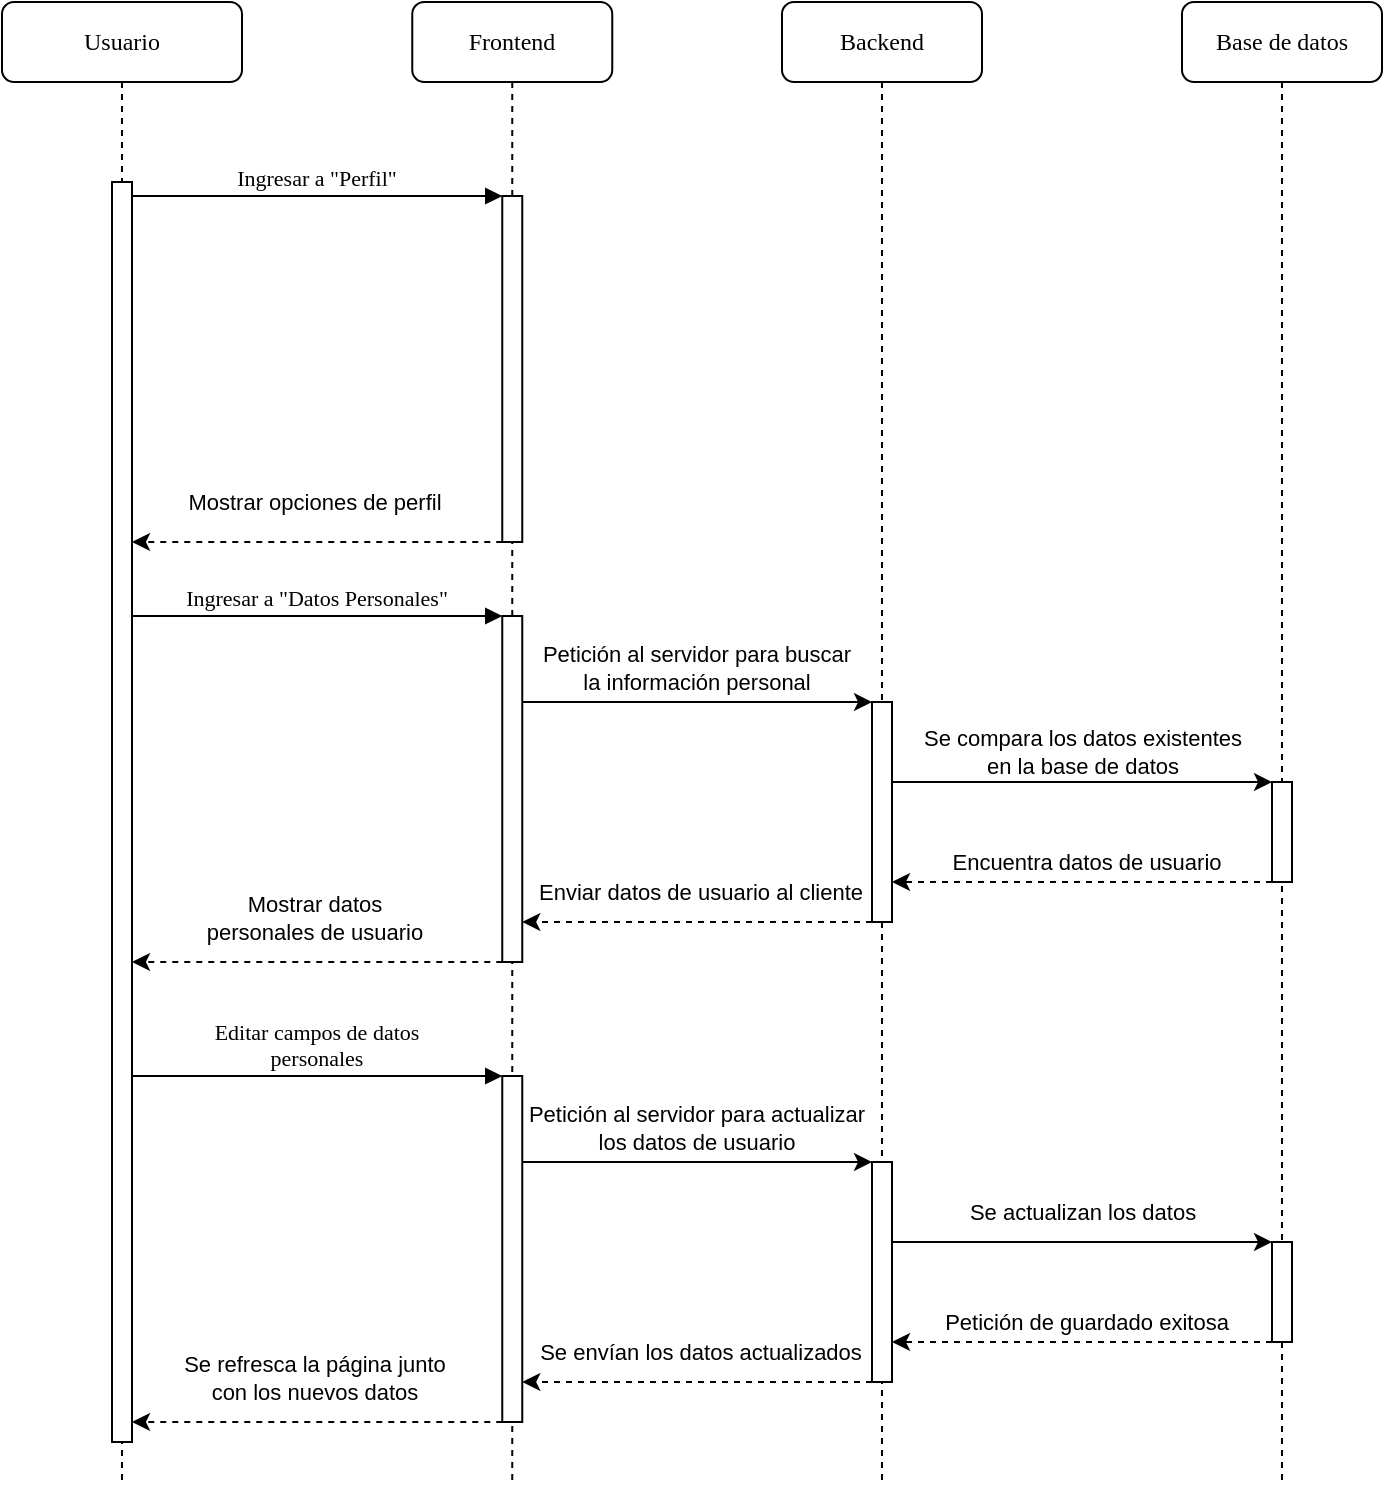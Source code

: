 <mxfile version="21.6.6" type="device">
  <diagram id="SQzT1PZ-4JYBl5l8QcrB" name="Page-3">
    <mxGraphModel dx="1266" dy="-354" grid="1" gridSize="10" guides="1" tooltips="1" connect="1" arrows="1" fold="1" page="1" pageScale="1" pageWidth="850" pageHeight="1100" math="0" shadow="0">
      <root>
        <mxCell id="0" />
        <mxCell id="1" parent="0" />
        <mxCell id="4dmCjVElnuUW6X6LacNj-1" value="Backend" style="shape=umlLifeline;perimeter=lifelinePerimeter;whiteSpace=wrap;html=1;container=0;collapsible=0;recursiveResize=0;outlineConnect=0;rounded=1;shadow=0;comic=0;labelBackgroundColor=none;strokeWidth=1;fontFamily=Verdana;fontSize=12;align=center;" parent="1" vertex="1">
          <mxGeometry x="870" y="1300" width="100" height="740" as="geometry" />
        </mxCell>
        <mxCell id="4dmCjVElnuUW6X6LacNj-2" value="Base de datos" style="shape=umlLifeline;perimeter=lifelinePerimeter;whiteSpace=wrap;html=1;container=0;collapsible=0;recursiveResize=0;outlineConnect=0;rounded=1;shadow=0;comic=0;labelBackgroundColor=none;strokeWidth=1;fontFamily=Verdana;fontSize=12;align=center;" parent="1" vertex="1">
          <mxGeometry x="1070" y="1300" width="100" height="740" as="geometry" />
        </mxCell>
        <mxCell id="4dmCjVElnuUW6X6LacNj-3" value="Usuario" style="shape=umlLifeline;perimeter=lifelinePerimeter;whiteSpace=wrap;html=1;container=0;collapsible=0;recursiveResize=0;outlineConnect=0;rounded=1;shadow=0;comic=0;labelBackgroundColor=none;strokeWidth=1;fontFamily=Verdana;fontSize=12;align=center;" parent="1" vertex="1">
          <mxGeometry x="480" y="1300" width="120" height="740" as="geometry" />
        </mxCell>
        <mxCell id="4dmCjVElnuUW6X6LacNj-4" value="Frontend" style="shape=umlLifeline;perimeter=lifelinePerimeter;whiteSpace=wrap;html=1;container=0;collapsible=0;recursiveResize=0;outlineConnect=0;rounded=1;shadow=0;comic=0;labelBackgroundColor=none;strokeWidth=1;fontFamily=Verdana;fontSize=12;align=center;" parent="1" vertex="1">
          <mxGeometry x="685.13" y="1300" width="100" height="740" as="geometry" />
        </mxCell>
        <mxCell id="4dmCjVElnuUW6X6LacNj-6" value="Ingresar a &quot;Perfil&quot;" style="html=1;verticalAlign=bottom;endArrow=block;entryX=0;entryY=0;labelBackgroundColor=none;fontFamily=Verdana;fontSize=11;edgeStyle=elbowEdgeStyle;elbow=vertical;" parent="1" target="4dmCjVElnuUW6X6LacNj-9" edge="1">
          <mxGeometry x="-0.006" relative="1" as="geometry">
            <mxPoint x="545" y="1397" as="sourcePoint" />
            <mxPoint as="offset" />
          </mxGeometry>
        </mxCell>
        <mxCell id="4dmCjVElnuUW6X6LacNj-7" style="edgeStyle=orthogonalEdgeStyle;rounded=0;orthogonalLoop=1;jettySize=auto;html=1;dashed=1;" parent="1" source="4dmCjVElnuUW6X6LacNj-9" target="4dmCjVElnuUW6X6LacNj-5" edge="1">
          <mxGeometry relative="1" as="geometry">
            <Array as="points">
              <mxPoint x="650" y="1570" />
              <mxPoint x="650" y="1570" />
            </Array>
          </mxGeometry>
        </mxCell>
        <mxCell id="4dmCjVElnuUW6X6LacNj-8" value="Mostrar opciones de perfil" style="edgeLabel;html=1;align=center;verticalAlign=middle;resizable=0;points=[];" parent="4dmCjVElnuUW6X6LacNj-7" vertex="1" connectable="0">
          <mxGeometry x="0.226" y="3" relative="1" as="geometry">
            <mxPoint x="19" y="-23" as="offset" />
          </mxGeometry>
        </mxCell>
        <mxCell id="4dmCjVElnuUW6X6LacNj-9" value="" style="html=1;points=[];perimeter=orthogonalPerimeter;rounded=0;shadow=0;comic=0;labelBackgroundColor=none;strokeWidth=1;fontFamily=Verdana;fontSize=12;align=center;" parent="1" vertex="1">
          <mxGeometry x="730.13" y="1397" width="10" height="173" as="geometry" />
        </mxCell>
        <mxCell id="4dmCjVElnuUW6X6LacNj-10" value="" style="html=1;points=[];perimeter=orthogonalPerimeter;rounded=0;shadow=0;comic=0;labelBackgroundColor=none;strokeWidth=1;fontFamily=Verdana;fontSize=12;align=center;" parent="1" vertex="1">
          <mxGeometry x="535" y="1600" width="10" height="180" as="geometry" />
        </mxCell>
        <mxCell id="4dmCjVElnuUW6X6LacNj-11" style="edgeStyle=orthogonalEdgeStyle;rounded=0;orthogonalLoop=1;jettySize=auto;html=1;" parent="1" source="4dmCjVElnuUW6X6LacNj-15" target="4dmCjVElnuUW6X6LacNj-18" edge="1">
          <mxGeometry relative="1" as="geometry">
            <Array as="points">
              <mxPoint x="1020" y="1690" />
              <mxPoint x="1020" y="1690" />
            </Array>
          </mxGeometry>
        </mxCell>
        <mxCell id="4dmCjVElnuUW6X6LacNj-12" value="Se compara los datos existentes&lt;br&gt;en la base de datos" style="edgeLabel;html=1;align=center;verticalAlign=middle;resizable=0;points=[];" parent="4dmCjVElnuUW6X6LacNj-11" vertex="1" connectable="0">
          <mxGeometry x="-0.063" relative="1" as="geometry">
            <mxPoint x="6" y="-15" as="offset" />
          </mxGeometry>
        </mxCell>
        <mxCell id="4dmCjVElnuUW6X6LacNj-13" style="edgeStyle=orthogonalEdgeStyle;rounded=0;orthogonalLoop=1;jettySize=auto;html=1;dashed=1;" parent="1" source="4dmCjVElnuUW6X6LacNj-15" target="4dmCjVElnuUW6X6LacNj-24" edge="1">
          <mxGeometry relative="1" as="geometry">
            <Array as="points">
              <mxPoint x="860" y="1760" />
              <mxPoint x="860" y="1760" />
            </Array>
          </mxGeometry>
        </mxCell>
        <mxCell id="4dmCjVElnuUW6X6LacNj-14" value="Enviar datos de usuario al cliente" style="edgeLabel;html=1;align=center;verticalAlign=middle;resizable=0;points=[];" parent="4dmCjVElnuUW6X6LacNj-13" vertex="1" connectable="0">
          <mxGeometry x="-0.018" y="1" relative="1" as="geometry">
            <mxPoint y="-16" as="offset" />
          </mxGeometry>
        </mxCell>
        <mxCell id="4dmCjVElnuUW6X6LacNj-15" value="" style="html=1;points=[];perimeter=orthogonalPerimeter;rounded=0;shadow=0;comic=0;labelBackgroundColor=none;strokeWidth=1;fontFamily=Verdana;fontSize=12;align=center;" parent="1" vertex="1">
          <mxGeometry x="915" y="1650" width="10" height="110" as="geometry" />
        </mxCell>
        <mxCell id="4dmCjVElnuUW6X6LacNj-16" style="edgeStyle=orthogonalEdgeStyle;rounded=0;orthogonalLoop=1;jettySize=auto;html=1;dashed=1;" parent="1" source="4dmCjVElnuUW6X6LacNj-18" target="4dmCjVElnuUW6X6LacNj-15" edge="1">
          <mxGeometry relative="1" as="geometry">
            <Array as="points">
              <mxPoint x="1070" y="1740" />
              <mxPoint x="1070" y="1740" />
            </Array>
          </mxGeometry>
        </mxCell>
        <mxCell id="4dmCjVElnuUW6X6LacNj-17" value="Encuentra datos de usuario" style="edgeLabel;html=1;align=center;verticalAlign=middle;resizable=0;points=[];" parent="4dmCjVElnuUW6X6LacNj-16" vertex="1" connectable="0">
          <mxGeometry x="-0.021" y="3" relative="1" as="geometry">
            <mxPoint y="-13" as="offset" />
          </mxGeometry>
        </mxCell>
        <mxCell id="4dmCjVElnuUW6X6LacNj-18" value="" style="html=1;points=[];perimeter=orthogonalPerimeter;rounded=0;shadow=0;comic=0;labelBackgroundColor=none;strokeWidth=1;fontFamily=Verdana;fontSize=12;align=center;" parent="1" vertex="1">
          <mxGeometry x="1115" y="1690" width="10" height="50" as="geometry" />
        </mxCell>
        <mxCell id="4dmCjVElnuUW6X6LacNj-19" value="Ingresar a &quot;Datos Personales&quot;" style="html=1;verticalAlign=bottom;endArrow=block;entryX=0;entryY=0;labelBackgroundColor=none;fontFamily=Verdana;fontSize=11;edgeStyle=elbowEdgeStyle;elbow=vertical;" parent="1" target="4dmCjVElnuUW6X6LacNj-24" edge="1">
          <mxGeometry x="-0.006" relative="1" as="geometry">
            <mxPoint x="545" y="1607" as="sourcePoint" />
            <mxPoint as="offset" />
          </mxGeometry>
        </mxCell>
        <mxCell id="4dmCjVElnuUW6X6LacNj-20" style="edgeStyle=orthogonalEdgeStyle;rounded=0;orthogonalLoop=1;jettySize=auto;html=1;" parent="1" source="4dmCjVElnuUW6X6LacNj-24" target="4dmCjVElnuUW6X6LacNj-15" edge="1">
          <mxGeometry relative="1" as="geometry">
            <Array as="points">
              <mxPoint x="830" y="1650" />
              <mxPoint x="830" y="1650" />
            </Array>
          </mxGeometry>
        </mxCell>
        <mxCell id="4dmCjVElnuUW6X6LacNj-21" value="Petición al servidor para buscar&lt;br&gt;la información personal" style="edgeLabel;html=1;align=center;verticalAlign=middle;resizable=0;points=[];" parent="4dmCjVElnuUW6X6LacNj-20" vertex="1" connectable="0">
          <mxGeometry x="0.131" y="1" relative="1" as="geometry">
            <mxPoint x="-12" y="-16" as="offset" />
          </mxGeometry>
        </mxCell>
        <mxCell id="4dmCjVElnuUW6X6LacNj-22" style="edgeStyle=orthogonalEdgeStyle;rounded=0;orthogonalLoop=1;jettySize=auto;html=1;dashed=1;" parent="1" source="4dmCjVElnuUW6X6LacNj-24" target="4dmCjVElnuUW6X6LacNj-10" edge="1">
          <mxGeometry relative="1" as="geometry">
            <Array as="points">
              <mxPoint x="650" y="1780" />
              <mxPoint x="650" y="1780" />
            </Array>
          </mxGeometry>
        </mxCell>
        <mxCell id="4dmCjVElnuUW6X6LacNj-23" value="Mostrar datos &lt;br&gt;personales de usuario" style="edgeLabel;html=1;align=center;verticalAlign=middle;resizable=0;points=[];" parent="4dmCjVElnuUW6X6LacNj-22" vertex="1" connectable="0">
          <mxGeometry x="0.226" y="3" relative="1" as="geometry">
            <mxPoint x="19" y="-25" as="offset" />
          </mxGeometry>
        </mxCell>
        <mxCell id="4dmCjVElnuUW6X6LacNj-24" value="" style="html=1;points=[];perimeter=orthogonalPerimeter;rounded=0;shadow=0;comic=0;labelBackgroundColor=none;strokeWidth=1;fontFamily=Verdana;fontSize=12;align=center;" parent="1" vertex="1">
          <mxGeometry x="730.13" y="1607" width="10" height="173" as="geometry" />
        </mxCell>
        <mxCell id="pDBekJoFGcViPqroljIY-4" value="" style="html=1;points=[];perimeter=orthogonalPerimeter;rounded=0;shadow=0;comic=0;labelBackgroundColor=none;strokeWidth=1;fontFamily=Verdana;fontSize=12;align=center;" parent="1" vertex="1">
          <mxGeometry x="535" y="1830" width="10" height="180" as="geometry" />
        </mxCell>
        <mxCell id="pDBekJoFGcViPqroljIY-5" style="edgeStyle=orthogonalEdgeStyle;rounded=0;orthogonalLoop=1;jettySize=auto;html=1;" parent="1" source="pDBekJoFGcViPqroljIY-9" target="pDBekJoFGcViPqroljIY-12" edge="1">
          <mxGeometry relative="1" as="geometry">
            <Array as="points">
              <mxPoint x="1020" y="1920" />
              <mxPoint x="1020" y="1920" />
            </Array>
          </mxGeometry>
        </mxCell>
        <mxCell id="pDBekJoFGcViPqroljIY-6" value="Se actualizan los datos" style="edgeLabel;html=1;align=center;verticalAlign=middle;resizable=0;points=[];labelBackgroundColor=none;" parent="pDBekJoFGcViPqroljIY-5" vertex="1" connectable="0">
          <mxGeometry x="-0.063" relative="1" as="geometry">
            <mxPoint x="6" y="-15" as="offset" />
          </mxGeometry>
        </mxCell>
        <mxCell id="pDBekJoFGcViPqroljIY-7" style="edgeStyle=orthogonalEdgeStyle;rounded=0;orthogonalLoop=1;jettySize=auto;html=1;dashed=1;" parent="1" source="pDBekJoFGcViPqroljIY-9" target="pDBekJoFGcViPqroljIY-18" edge="1">
          <mxGeometry relative="1" as="geometry">
            <Array as="points">
              <mxPoint x="860" y="1990" />
              <mxPoint x="860" y="1990" />
            </Array>
          </mxGeometry>
        </mxCell>
        <mxCell id="pDBekJoFGcViPqroljIY-8" value="Se envían los datos actualizados" style="edgeLabel;html=1;align=center;verticalAlign=middle;resizable=0;points=[];" parent="pDBekJoFGcViPqroljIY-7" vertex="1" connectable="0">
          <mxGeometry x="-0.018" y="1" relative="1" as="geometry">
            <mxPoint y="-16" as="offset" />
          </mxGeometry>
        </mxCell>
        <mxCell id="pDBekJoFGcViPqroljIY-9" value="" style="html=1;points=[];perimeter=orthogonalPerimeter;rounded=0;shadow=0;comic=0;labelBackgroundColor=none;strokeWidth=1;fontFamily=Verdana;fontSize=12;align=center;" parent="1" vertex="1">
          <mxGeometry x="915" y="1880" width="10" height="110" as="geometry" />
        </mxCell>
        <mxCell id="pDBekJoFGcViPqroljIY-10" style="edgeStyle=orthogonalEdgeStyle;rounded=0;orthogonalLoop=1;jettySize=auto;html=1;dashed=1;" parent="1" source="pDBekJoFGcViPqroljIY-12" target="pDBekJoFGcViPqroljIY-9" edge="1">
          <mxGeometry relative="1" as="geometry">
            <Array as="points">
              <mxPoint x="1070" y="1970" />
              <mxPoint x="1070" y="1970" />
            </Array>
          </mxGeometry>
        </mxCell>
        <mxCell id="pDBekJoFGcViPqroljIY-11" value="Petición de guardado exitosa" style="edgeLabel;html=1;align=center;verticalAlign=middle;resizable=0;points=[];" parent="pDBekJoFGcViPqroljIY-10" vertex="1" connectable="0">
          <mxGeometry x="-0.021" y="3" relative="1" as="geometry">
            <mxPoint y="-13" as="offset" />
          </mxGeometry>
        </mxCell>
        <mxCell id="pDBekJoFGcViPqroljIY-12" value="" style="html=1;points=[];perimeter=orthogonalPerimeter;rounded=0;shadow=0;comic=0;labelBackgroundColor=none;strokeWidth=1;fontFamily=Verdana;fontSize=12;align=center;" parent="1" vertex="1">
          <mxGeometry x="1115" y="1920" width="10" height="50" as="geometry" />
        </mxCell>
        <mxCell id="pDBekJoFGcViPqroljIY-13" value="Editar campos de datos &lt;br&gt;personales" style="html=1;verticalAlign=bottom;endArrow=block;entryX=0;entryY=0;labelBackgroundColor=none;fontFamily=Verdana;fontSize=11;edgeStyle=elbowEdgeStyle;elbow=vertical;" parent="1" target="pDBekJoFGcViPqroljIY-18" edge="1">
          <mxGeometry x="-0.006" relative="1" as="geometry">
            <mxPoint x="545" y="1837" as="sourcePoint" />
            <mxPoint as="offset" />
          </mxGeometry>
        </mxCell>
        <mxCell id="pDBekJoFGcViPqroljIY-14" style="edgeStyle=orthogonalEdgeStyle;rounded=0;orthogonalLoop=1;jettySize=auto;html=1;" parent="1" source="pDBekJoFGcViPqroljIY-18" target="pDBekJoFGcViPqroljIY-9" edge="1">
          <mxGeometry relative="1" as="geometry">
            <Array as="points">
              <mxPoint x="830" y="1880" />
              <mxPoint x="830" y="1880" />
            </Array>
          </mxGeometry>
        </mxCell>
        <mxCell id="pDBekJoFGcViPqroljIY-15" value="Petición al servidor para actualizar &lt;br&gt;los datos de usuario" style="edgeLabel;html=1;align=center;verticalAlign=middle;resizable=0;points=[];fillColor=none;labelBackgroundColor=none;" parent="pDBekJoFGcViPqroljIY-14" vertex="1" connectable="0">
          <mxGeometry x="0.131" y="1" relative="1" as="geometry">
            <mxPoint x="-12" y="-16" as="offset" />
          </mxGeometry>
        </mxCell>
        <mxCell id="pDBekJoFGcViPqroljIY-16" style="edgeStyle=orthogonalEdgeStyle;rounded=0;orthogonalLoop=1;jettySize=auto;html=1;dashed=1;" parent="1" source="pDBekJoFGcViPqroljIY-18" target="pDBekJoFGcViPqroljIY-4" edge="1">
          <mxGeometry relative="1" as="geometry">
            <Array as="points">
              <mxPoint x="650" y="2010" />
              <mxPoint x="650" y="2010" />
            </Array>
          </mxGeometry>
        </mxCell>
        <mxCell id="pDBekJoFGcViPqroljIY-17" value="Se refresca la página junto&lt;br&gt;con los nuevos datos" style="edgeLabel;html=1;align=center;verticalAlign=middle;resizable=0;points=[];" parent="pDBekJoFGcViPqroljIY-16" vertex="1" connectable="0">
          <mxGeometry x="0.226" y="3" relative="1" as="geometry">
            <mxPoint x="19" y="-25" as="offset" />
          </mxGeometry>
        </mxCell>
        <mxCell id="pDBekJoFGcViPqroljIY-18" value="" style="html=1;points=[];perimeter=orthogonalPerimeter;rounded=0;shadow=0;comic=0;labelBackgroundColor=none;strokeWidth=1;fontFamily=Verdana;fontSize=12;align=center;" parent="1" vertex="1">
          <mxGeometry x="730.13" y="1837" width="10" height="173" as="geometry" />
        </mxCell>
        <mxCell id="4dmCjVElnuUW6X6LacNj-5" value="" style="html=1;points=[];perimeter=orthogonalPerimeter;rounded=0;shadow=0;comic=0;labelBackgroundColor=none;strokeWidth=1;fontFamily=Verdana;fontSize=12;align=center;" parent="1" vertex="1">
          <mxGeometry x="535" y="1390" width="10" height="630" as="geometry" />
        </mxCell>
      </root>
    </mxGraphModel>
  </diagram>
</mxfile>

